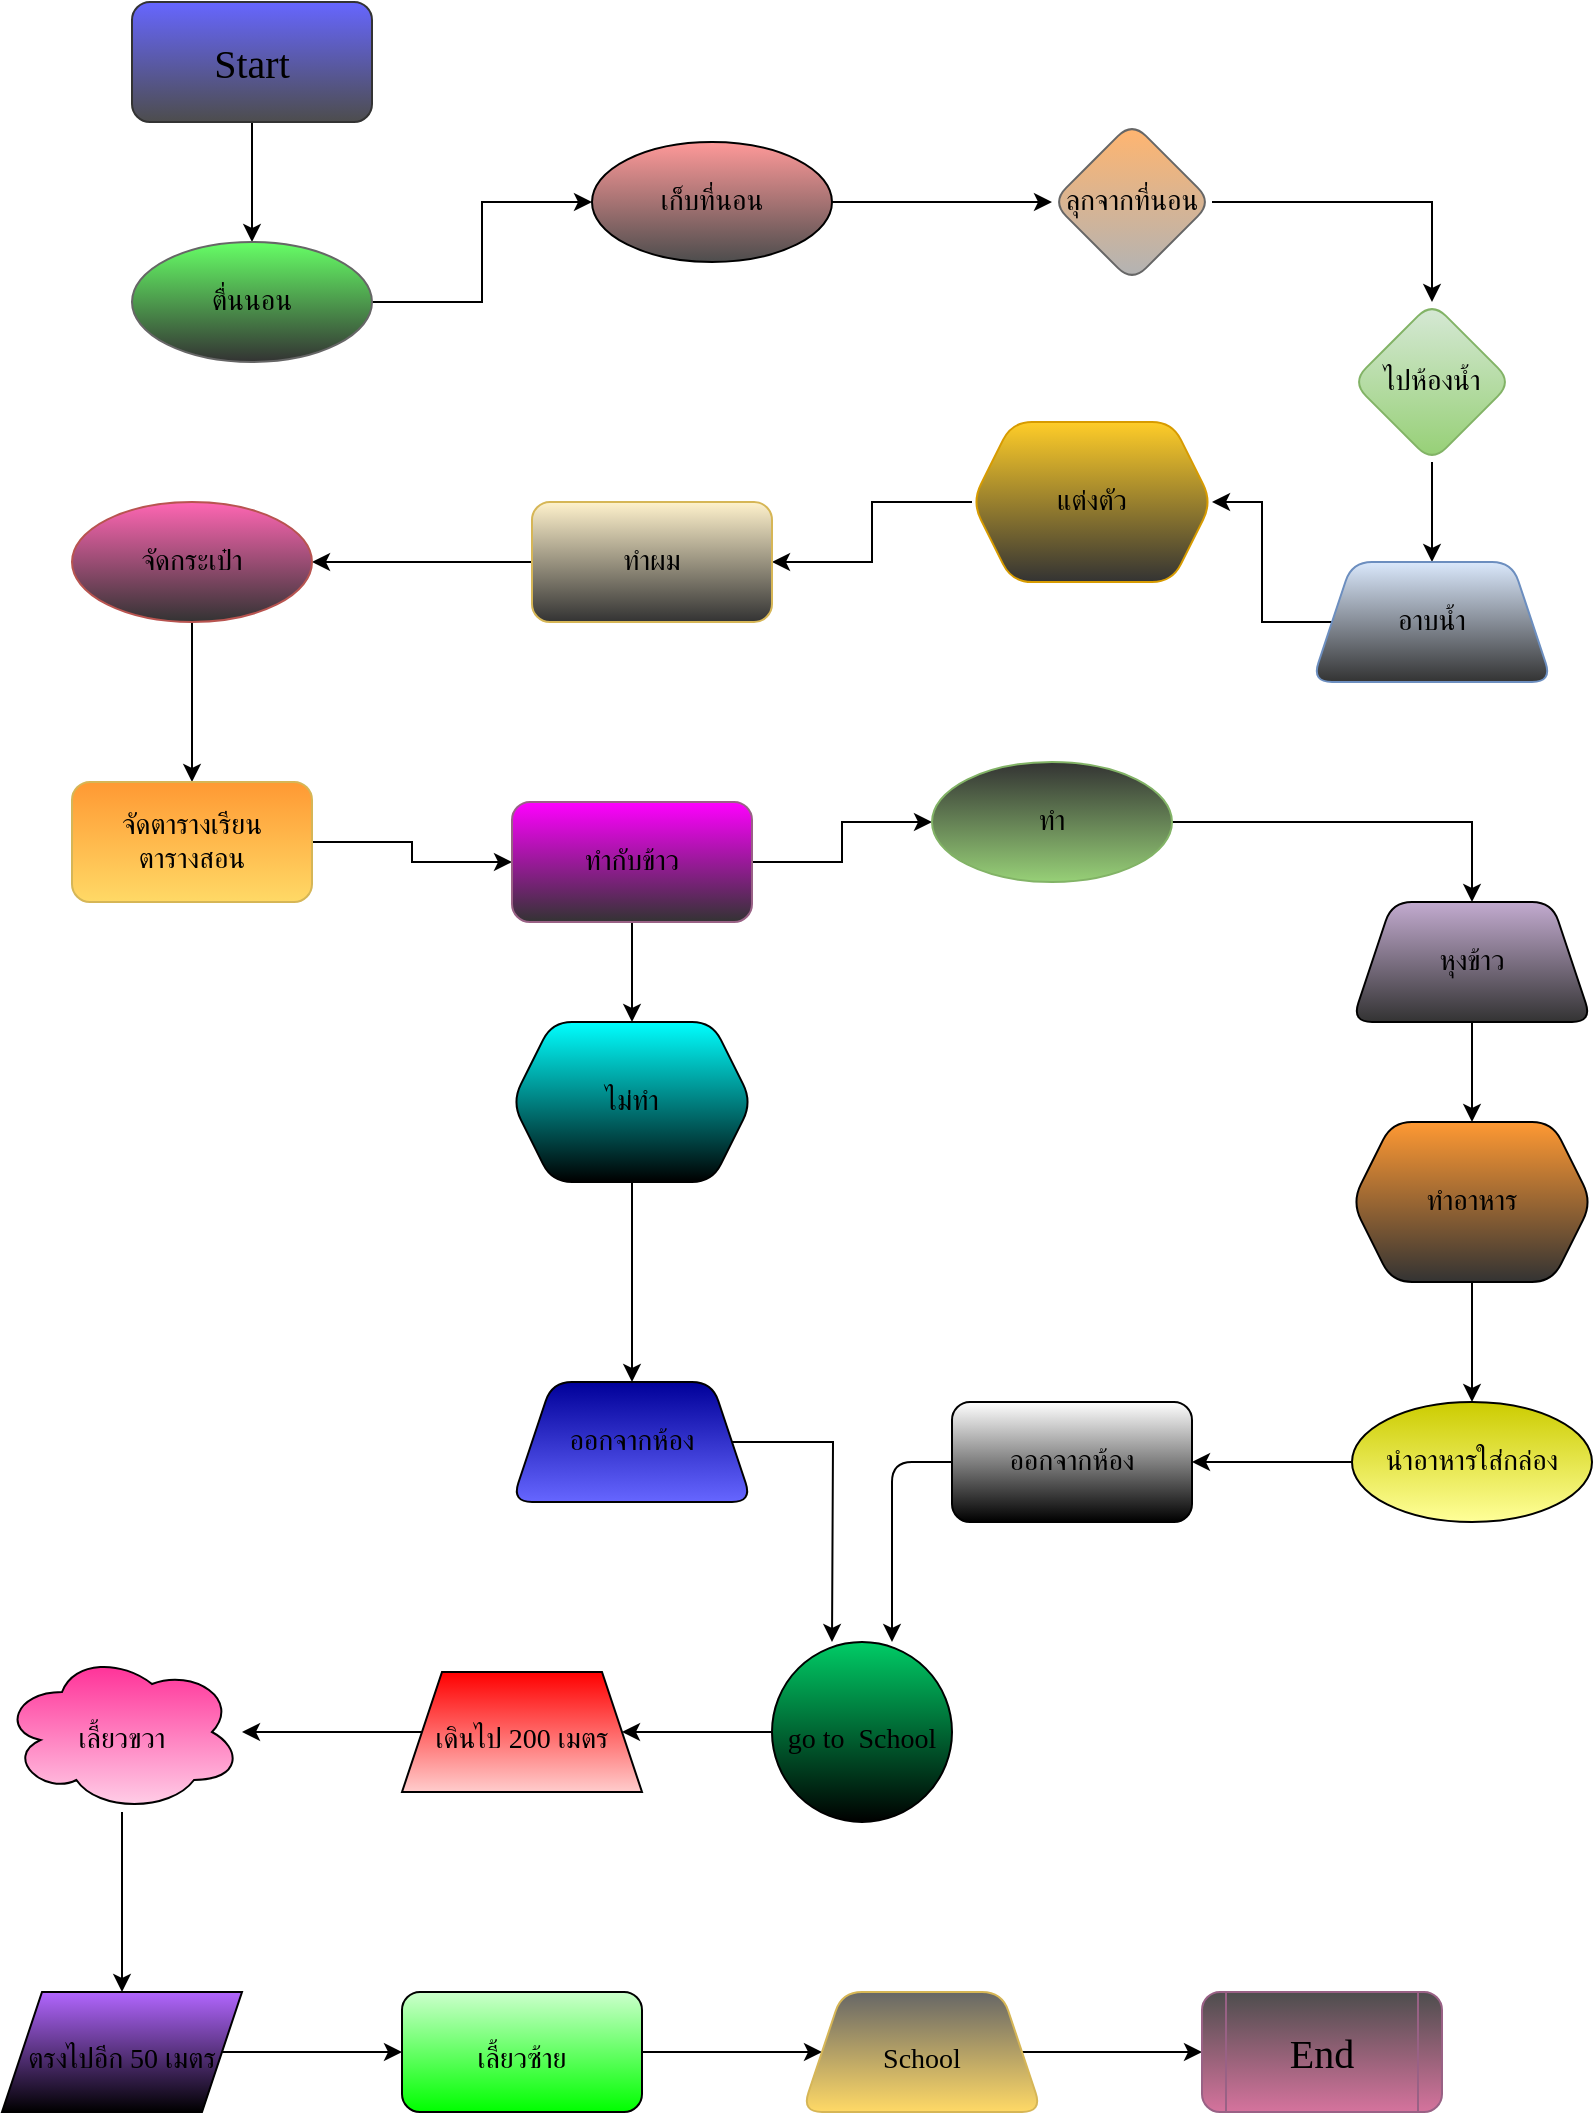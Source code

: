 <mxfile version="20.6.0" type="github">
  <diagram id="BJXNpzb7s-P4XL5tjR8Y" name="หน้า-1">
    <mxGraphModel dx="868" dy="474" grid="1" gridSize="10" guides="1" tooltips="1" connect="1" arrows="1" fold="1" page="1" pageScale="1" pageWidth="827" pageHeight="1169" math="0" shadow="0">
      <root>
        <mxCell id="0" />
        <mxCell id="1" parent="0" />
        <mxCell id="4MyareliWiNufTGVVcv1-9" value="" style="edgeStyle=orthogonalEdgeStyle;rounded=0;orthogonalLoop=1;jettySize=auto;html=1;fontFamily=Georgia;fontSize=20;" edge="1" parent="1" source="4MyareliWiNufTGVVcv1-7" target="4MyareliWiNufTGVVcv1-8">
          <mxGeometry relative="1" as="geometry" />
        </mxCell>
        <mxCell id="4MyareliWiNufTGVVcv1-7" value="&lt;font face=&quot;Georgia&quot; style=&quot;font-size: 20px;&quot;&gt;Start&lt;/font&gt;" style="rounded=1;whiteSpace=wrap;html=1;fontFamily=Garamond;fillColor=#6666FF;strokeColor=#333333;gradientColor=#4D4D4D;" vertex="1" parent="1">
          <mxGeometry x="120" y="40" width="120" height="60" as="geometry" />
        </mxCell>
        <mxCell id="4MyareliWiNufTGVVcv1-11" value="" style="edgeStyle=orthogonalEdgeStyle;rounded=0;orthogonalLoop=1;jettySize=auto;html=1;fontFamily=Georgia;fontSize=20;" edge="1" parent="1" source="4MyareliWiNufTGVVcv1-8" target="4MyareliWiNufTGVVcv1-10">
          <mxGeometry relative="1" as="geometry" />
        </mxCell>
        <mxCell id="4MyareliWiNufTGVVcv1-8" value="&lt;font style=&quot;font-size: 14px;&quot;&gt;ตื่นนอน&lt;/font&gt;" style="ellipse;whiteSpace=wrap;html=1;fontFamily=Garamond;rounded=1;fillColor=#66FF66;strokeColor=#666666;gradientColor=#333333;" vertex="1" parent="1">
          <mxGeometry x="120" y="160" width="120" height="60" as="geometry" />
        </mxCell>
        <mxCell id="4MyareliWiNufTGVVcv1-13" value="" style="edgeStyle=orthogonalEdgeStyle;rounded=0;orthogonalLoop=1;jettySize=auto;html=1;fontFamily=Georgia;fontSize=20;" edge="1" parent="1" source="4MyareliWiNufTGVVcv1-10" target="4MyareliWiNufTGVVcv1-12">
          <mxGeometry relative="1" as="geometry" />
        </mxCell>
        <mxCell id="4MyareliWiNufTGVVcv1-10" value="&lt;font style=&quot;font-size: 14px;&quot;&gt;เก็บที่นอน&lt;/font&gt;" style="ellipse;whiteSpace=wrap;html=1;fontFamily=Garamond;rounded=1;fillColor=#FF9999;gradientColor=#4D4D4D;" vertex="1" parent="1">
          <mxGeometry x="350" y="110" width="120" height="60" as="geometry" />
        </mxCell>
        <mxCell id="4MyareliWiNufTGVVcv1-15" value="" style="edgeStyle=orthogonalEdgeStyle;rounded=0;orthogonalLoop=1;jettySize=auto;html=1;fontFamily=Georgia;fontSize=20;" edge="1" parent="1" source="4MyareliWiNufTGVVcv1-12" target="4MyareliWiNufTGVVcv1-14">
          <mxGeometry relative="1" as="geometry" />
        </mxCell>
        <mxCell id="4MyareliWiNufTGVVcv1-12" value="&lt;font style=&quot;font-size: 14px;&quot;&gt;ลุกจากที่นอน&lt;/font&gt;" style="rhombus;whiteSpace=wrap;html=1;fontFamily=Garamond;rounded=1;fillColor=#FFB570;strokeColor=#666666;gradientColor=#b3b3b3;" vertex="1" parent="1">
          <mxGeometry x="580" y="100" width="80" height="80" as="geometry" />
        </mxCell>
        <mxCell id="4MyareliWiNufTGVVcv1-17" value="" style="edgeStyle=orthogonalEdgeStyle;rounded=0;orthogonalLoop=1;jettySize=auto;html=1;fontFamily=Georgia;fontSize=20;" edge="1" parent="1" source="4MyareliWiNufTGVVcv1-14" target="4MyareliWiNufTGVVcv1-16">
          <mxGeometry relative="1" as="geometry" />
        </mxCell>
        <mxCell id="4MyareliWiNufTGVVcv1-14" value="&lt;font style=&quot;font-size: 14px;&quot;&gt;ไปห้องน้ำ&lt;/font&gt;" style="rhombus;whiteSpace=wrap;html=1;fontFamily=Garamond;rounded=1;fillColor=#d5e8d4;strokeColor=#82b366;gradientColor=#97d077;" vertex="1" parent="1">
          <mxGeometry x="730" y="190" width="80" height="80" as="geometry" />
        </mxCell>
        <mxCell id="4MyareliWiNufTGVVcv1-19" value="" style="edgeStyle=orthogonalEdgeStyle;rounded=0;orthogonalLoop=1;jettySize=auto;html=1;fontFamily=Georgia;fontSize=20;" edge="1" parent="1" source="4MyareliWiNufTGVVcv1-16" target="4MyareliWiNufTGVVcv1-18">
          <mxGeometry relative="1" as="geometry" />
        </mxCell>
        <mxCell id="4MyareliWiNufTGVVcv1-16" value="&lt;font style=&quot;font-size: 14px;&quot;&gt;อาบน้ำ&lt;/font&gt;" style="shape=trapezoid;perimeter=trapezoidPerimeter;whiteSpace=wrap;html=1;fixedSize=1;fontFamily=Garamond;rounded=1;fillColor=#dae8fc;strokeColor=#6c8ebf;gradientColor=#333333;" vertex="1" parent="1">
          <mxGeometry x="710" y="320" width="120" height="60" as="geometry" />
        </mxCell>
        <mxCell id="4MyareliWiNufTGVVcv1-21" value="" style="edgeStyle=orthogonalEdgeStyle;rounded=0;orthogonalLoop=1;jettySize=auto;html=1;fontFamily=Georgia;fontSize=20;" edge="1" parent="1" source="4MyareliWiNufTGVVcv1-18" target="4MyareliWiNufTGVVcv1-20">
          <mxGeometry relative="1" as="geometry" />
        </mxCell>
        <mxCell id="4MyareliWiNufTGVVcv1-18" value="&lt;font style=&quot;font-size: 14px;&quot;&gt;แต่งตัว&lt;/font&gt;" style="shape=hexagon;perimeter=hexagonPerimeter2;whiteSpace=wrap;html=1;fixedSize=1;fontFamily=Garamond;rounded=1;fillColor=#ffcd28;strokeColor=#d79b00;gradientColor=#333333;" vertex="1" parent="1">
          <mxGeometry x="540" y="250" width="120" height="80" as="geometry" />
        </mxCell>
        <mxCell id="4MyareliWiNufTGVVcv1-23" value="" style="edgeStyle=orthogonalEdgeStyle;rounded=0;orthogonalLoop=1;jettySize=auto;html=1;fontFamily=Georgia;fontSize=20;" edge="1" parent="1" source="4MyareliWiNufTGVVcv1-20" target="4MyareliWiNufTGVVcv1-22">
          <mxGeometry relative="1" as="geometry" />
        </mxCell>
        <mxCell id="4MyareliWiNufTGVVcv1-20" value="&lt;font style=&quot;font-size: 14px;&quot;&gt;ทำผม&lt;/font&gt;" style="whiteSpace=wrap;html=1;fontFamily=Garamond;rounded=1;fillColor=#fff2cc;strokeColor=#d6b656;gradientColor=#333333;" vertex="1" parent="1">
          <mxGeometry x="320" y="290" width="120" height="60" as="geometry" />
        </mxCell>
        <mxCell id="4MyareliWiNufTGVVcv1-25" value="" style="edgeStyle=orthogonalEdgeStyle;rounded=0;orthogonalLoop=1;jettySize=auto;html=1;fontFamily=Georgia;fontSize=20;" edge="1" parent="1" source="4MyareliWiNufTGVVcv1-22" target="4MyareliWiNufTGVVcv1-24">
          <mxGeometry relative="1" as="geometry" />
        </mxCell>
        <mxCell id="4MyareliWiNufTGVVcv1-22" value="&lt;font style=&quot;font-size: 14px;&quot;&gt;จัดกระเป๋า&lt;/font&gt;" style="ellipse;whiteSpace=wrap;html=1;fontFamily=Garamond;rounded=1;fillColor=#FF66B3;strokeColor=#b85450;gradientColor=#333333;" vertex="1" parent="1">
          <mxGeometry x="90" y="290" width="120" height="60" as="geometry" />
        </mxCell>
        <mxCell id="4MyareliWiNufTGVVcv1-32" value="" style="edgeStyle=orthogonalEdgeStyle;rounded=0;orthogonalLoop=1;jettySize=auto;html=1;fontFamily=Georgia;fontSize=20;" edge="1" parent="1" source="4MyareliWiNufTGVVcv1-24" target="4MyareliWiNufTGVVcv1-26">
          <mxGeometry relative="1" as="geometry" />
        </mxCell>
        <mxCell id="4MyareliWiNufTGVVcv1-24" value="&lt;font style=&quot;font-size: 14px;&quot;&gt;จัดตารางเรียน&lt;br&gt;ตารางสอน&lt;/font&gt;" style="whiteSpace=wrap;html=1;fontFamily=Garamond;rounded=1;fillColor=#FF9933;strokeColor=#d6b656;gradientColor=#ffd966;" vertex="1" parent="1">
          <mxGeometry x="90" y="430" width="120" height="60" as="geometry" />
        </mxCell>
        <mxCell id="4MyareliWiNufTGVVcv1-31" value="" style="edgeStyle=orthogonalEdgeStyle;rounded=0;orthogonalLoop=1;jettySize=auto;html=1;fontFamily=Georgia;fontSize=20;" edge="1" parent="1" source="4MyareliWiNufTGVVcv1-26" target="4MyareliWiNufTGVVcv1-30">
          <mxGeometry relative="1" as="geometry" />
        </mxCell>
        <mxCell id="4MyareliWiNufTGVVcv1-34" value="" style="edgeStyle=orthogonalEdgeStyle;rounded=0;orthogonalLoop=1;jettySize=auto;html=1;fontFamily=Georgia;fontSize=20;" edge="1" parent="1" source="4MyareliWiNufTGVVcv1-26" target="4MyareliWiNufTGVVcv1-33">
          <mxGeometry relative="1" as="geometry" />
        </mxCell>
        <mxCell id="4MyareliWiNufTGVVcv1-26" value="&lt;font style=&quot;font-size: 14px;&quot;&gt;ทำกับข้าว&lt;/font&gt;" style="whiteSpace=wrap;html=1;fontFamily=Garamond;rounded=1;fillColor=#FF00FF;gradientColor=#333333;strokeColor=#996185;" vertex="1" parent="1">
          <mxGeometry x="310" y="440" width="120" height="60" as="geometry" />
        </mxCell>
        <mxCell id="4MyareliWiNufTGVVcv1-36" value="" style="edgeStyle=orthogonalEdgeStyle;rounded=0;orthogonalLoop=1;jettySize=auto;html=1;fontFamily=Georgia;fontSize=20;" edge="1" parent="1" source="4MyareliWiNufTGVVcv1-30" target="4MyareliWiNufTGVVcv1-35">
          <mxGeometry relative="1" as="geometry" />
        </mxCell>
        <mxCell id="4MyareliWiNufTGVVcv1-30" value="&lt;font style=&quot;font-size: 14px;&quot;&gt;ทำ&lt;/font&gt;" style="ellipse;whiteSpace=wrap;html=1;fontFamily=Garamond;rounded=1;fillColor=#333333;gradientColor=#97d077;strokeColor=#82b366;" vertex="1" parent="1">
          <mxGeometry x="520" y="420" width="120" height="60" as="geometry" />
        </mxCell>
        <mxCell id="4MyareliWiNufTGVVcv1-42" value="" style="edgeStyle=orthogonalEdgeStyle;rounded=0;orthogonalLoop=1;jettySize=auto;html=1;fontFamily=Georgia;fontSize=20;" edge="1" parent="1" source="4MyareliWiNufTGVVcv1-33" target="4MyareliWiNufTGVVcv1-41">
          <mxGeometry relative="1" as="geometry" />
        </mxCell>
        <mxCell id="4MyareliWiNufTGVVcv1-33" value="&lt;font style=&quot;font-size: 14px;&quot;&gt;ไม่ทำ&lt;/font&gt;" style="shape=hexagon;perimeter=hexagonPerimeter2;whiteSpace=wrap;html=1;fixedSize=1;fontFamily=Garamond;rounded=1;gradientColor=default;fillColor=#00FFFF;" vertex="1" parent="1">
          <mxGeometry x="310" y="550" width="120" height="80" as="geometry" />
        </mxCell>
        <mxCell id="4MyareliWiNufTGVVcv1-38" value="" style="edgeStyle=orthogonalEdgeStyle;rounded=0;orthogonalLoop=1;jettySize=auto;html=1;fontFamily=Georgia;fontSize=20;" edge="1" parent="1" source="4MyareliWiNufTGVVcv1-35" target="4MyareliWiNufTGVVcv1-37">
          <mxGeometry relative="1" as="geometry" />
        </mxCell>
        <mxCell id="4MyareliWiNufTGVVcv1-35" value="&lt;font style=&quot;font-size: 14px;&quot;&gt;หุงข้าว&lt;/font&gt;" style="shape=trapezoid;perimeter=trapezoidPerimeter;whiteSpace=wrap;html=1;fixedSize=1;fontFamily=Garamond;rounded=1;gradientColor=#333333;fillColor=#C3ABD0;" vertex="1" parent="1">
          <mxGeometry x="730" y="490" width="120" height="60" as="geometry" />
        </mxCell>
        <mxCell id="4MyareliWiNufTGVVcv1-40" value="" style="edgeStyle=orthogonalEdgeStyle;rounded=0;orthogonalLoop=1;jettySize=auto;html=1;fontFamily=Georgia;fontSize=20;" edge="1" parent="1" source="4MyareliWiNufTGVVcv1-37" target="4MyareliWiNufTGVVcv1-39">
          <mxGeometry relative="1" as="geometry" />
        </mxCell>
        <mxCell id="4MyareliWiNufTGVVcv1-37" value="&lt;font style=&quot;font-size: 14px;&quot;&gt;ทำอาหาร&lt;/font&gt;" style="shape=hexagon;perimeter=hexagonPerimeter2;whiteSpace=wrap;html=1;fixedSize=1;fontFamily=Garamond;rounded=1;gradientColor=#333333;fillColor=#FF9933;" vertex="1" parent="1">
          <mxGeometry x="730" y="600" width="120" height="80" as="geometry" />
        </mxCell>
        <mxCell id="4MyareliWiNufTGVVcv1-52" value="" style="edgeStyle=orthogonalEdgeStyle;rounded=0;orthogonalLoop=1;jettySize=auto;html=1;fontFamily=Georgia;fontSize=20;" edge="1" parent="1" source="4MyareliWiNufTGVVcv1-39" target="4MyareliWiNufTGVVcv1-51">
          <mxGeometry relative="1" as="geometry" />
        </mxCell>
        <mxCell id="4MyareliWiNufTGVVcv1-39" value="&lt;font style=&quot;font-size: 14px;&quot;&gt;นำอาหารใส่กล่อง&lt;/font&gt;" style="ellipse;whiteSpace=wrap;html=1;fontFamily=Garamond;rounded=1;gradientColor=#FFFF99;fillColor=#CCCC00;" vertex="1" parent="1">
          <mxGeometry x="730" y="740" width="120" height="60" as="geometry" />
        </mxCell>
        <mxCell id="4MyareliWiNufTGVVcv1-54" value="" style="edgeStyle=orthogonalEdgeStyle;rounded=0;orthogonalLoop=1;jettySize=auto;html=1;fontFamily=Georgia;fontSize=20;" edge="1" parent="1" source="4MyareliWiNufTGVVcv1-41">
          <mxGeometry relative="1" as="geometry">
            <mxPoint x="470" y="860" as="targetPoint" />
          </mxGeometry>
        </mxCell>
        <mxCell id="4MyareliWiNufTGVVcv1-41" value="&lt;font style=&quot;font-size: 14px;&quot;&gt;ออกจากห้อง&lt;/font&gt;" style="shape=trapezoid;perimeter=trapezoidPerimeter;whiteSpace=wrap;html=1;fixedSize=1;fontFamily=Garamond;rounded=1;gradientColor=#6666FF;fillColor=#000099;" vertex="1" parent="1">
          <mxGeometry x="310" y="730" width="120" height="60" as="geometry" />
        </mxCell>
        <mxCell id="4MyareliWiNufTGVVcv1-64" value="" style="edgeStyle=orthogonalEdgeStyle;rounded=1;orthogonalLoop=1;jettySize=auto;html=1;fontFamily=Georgia;fontSize=20;" edge="1" parent="1" source="4MyareliWiNufTGVVcv1-51">
          <mxGeometry relative="1" as="geometry">
            <mxPoint x="500" y="860" as="targetPoint" />
            <Array as="points">
              <mxPoint x="500" y="770" />
            </Array>
          </mxGeometry>
        </mxCell>
        <mxCell id="4MyareliWiNufTGVVcv1-51" value="&lt;font style=&quot;font-size: 14px;&quot;&gt;ออกจากห้อง&lt;/font&gt;" style="whiteSpace=wrap;html=1;fontFamily=Garamond;rounded=1;gradientColor=default;" vertex="1" parent="1">
          <mxGeometry x="530" y="740" width="120" height="60" as="geometry" />
        </mxCell>
        <mxCell id="4MyareliWiNufTGVVcv1-66" value="" style="edgeStyle=orthogonalEdgeStyle;rounded=1;orthogonalLoop=1;jettySize=auto;html=1;fontFamily=Georgia;fontSize=18;" edge="1" parent="1" source="4MyareliWiNufTGVVcv1-58" target="4MyareliWiNufTGVVcv1-65">
          <mxGeometry relative="1" as="geometry" />
        </mxCell>
        <mxCell id="4MyareliWiNufTGVVcv1-58" value="&lt;font style=&quot;font-size: 14px;&quot;&gt;go&amp;nbsp;to&amp;nbsp; School&lt;/font&gt;" style="ellipse;whiteSpace=wrap;html=1;aspect=fixed;fontFamily=Georgia;fontSize=20;gradientColor=default;fillColor=#00CC66;" vertex="1" parent="1">
          <mxGeometry x="440" y="860" width="90" height="90" as="geometry" />
        </mxCell>
        <mxCell id="4MyareliWiNufTGVVcv1-68" value="" style="edgeStyle=orthogonalEdgeStyle;rounded=1;orthogonalLoop=1;jettySize=auto;html=1;fontFamily=Georgia;fontSize=14;" edge="1" parent="1" source="4MyareliWiNufTGVVcv1-65" target="4MyareliWiNufTGVVcv1-67">
          <mxGeometry relative="1" as="geometry" />
        </mxCell>
        <mxCell id="4MyareliWiNufTGVVcv1-65" value="&lt;font style=&quot;font-size: 14px;&quot;&gt;เดินไป 200 เมตร&lt;/font&gt;" style="shape=trapezoid;perimeter=trapezoidPerimeter;whiteSpace=wrap;html=1;fixedSize=1;fontSize=20;fontFamily=Georgia;gradientColor=#FFCCCC;fillColor=#FF0000;" vertex="1" parent="1">
          <mxGeometry x="255" y="875" width="120" height="60" as="geometry" />
        </mxCell>
        <mxCell id="4MyareliWiNufTGVVcv1-70" value="" style="edgeStyle=orthogonalEdgeStyle;rounded=1;orthogonalLoop=1;jettySize=auto;html=1;fontFamily=Georgia;fontSize=14;" edge="1" parent="1" source="4MyareliWiNufTGVVcv1-67" target="4MyareliWiNufTGVVcv1-69">
          <mxGeometry relative="1" as="geometry" />
        </mxCell>
        <mxCell id="4MyareliWiNufTGVVcv1-67" value="&lt;font style=&quot;font-size: 14px;&quot;&gt;เลี้ยวขวา&lt;/font&gt;" style="ellipse;shape=cloud;whiteSpace=wrap;html=1;fontSize=20;fontFamily=Georgia;gradientColor=#FFCCE6;fillColor=#FF3399;" vertex="1" parent="1">
          <mxGeometry x="55" y="865" width="120" height="80" as="geometry" />
        </mxCell>
        <mxCell id="4MyareliWiNufTGVVcv1-72" value="" style="edgeStyle=orthogonalEdgeStyle;rounded=1;orthogonalLoop=1;jettySize=auto;html=1;fontFamily=Georgia;fontSize=14;" edge="1" parent="1" source="4MyareliWiNufTGVVcv1-69" target="4MyareliWiNufTGVVcv1-71">
          <mxGeometry relative="1" as="geometry" />
        </mxCell>
        <mxCell id="4MyareliWiNufTGVVcv1-69" value="&lt;font style=&quot;font-size: 14px;&quot;&gt;ตรงไปอีก 50 เมตร&lt;/font&gt;" style="shape=parallelogram;perimeter=parallelogramPerimeter;whiteSpace=wrap;html=1;fixedSize=1;fontSize=20;fontFamily=Georgia;gradientColor=default;fillColor=#B266FF;" vertex="1" parent="1">
          <mxGeometry x="55" y="1035" width="120" height="60" as="geometry" />
        </mxCell>
        <mxCell id="4MyareliWiNufTGVVcv1-74" value="" style="edgeStyle=orthogonalEdgeStyle;rounded=1;orthogonalLoop=1;jettySize=auto;html=1;fontFamily=Georgia;fontSize=14;" edge="1" parent="1" source="4MyareliWiNufTGVVcv1-71" target="4MyareliWiNufTGVVcv1-73">
          <mxGeometry relative="1" as="geometry" />
        </mxCell>
        <mxCell id="4MyareliWiNufTGVVcv1-71" value="&lt;font style=&quot;font-size: 14px;&quot;&gt;เลี้ยวซ้าย&lt;/font&gt;" style="rounded=1;whiteSpace=wrap;html=1;fontSize=20;fontFamily=Georgia;gradientColor=#00FF00;fillColor=#CCFFCC;" vertex="1" parent="1">
          <mxGeometry x="255" y="1035" width="120" height="60" as="geometry" />
        </mxCell>
        <mxCell id="4MyareliWiNufTGVVcv1-76" value="" style="edgeStyle=orthogonalEdgeStyle;rounded=1;orthogonalLoop=1;jettySize=auto;html=1;fontFamily=Georgia;fontSize=14;" edge="1" parent="1" source="4MyareliWiNufTGVVcv1-73" target="4MyareliWiNufTGVVcv1-75">
          <mxGeometry relative="1" as="geometry" />
        </mxCell>
        <mxCell id="4MyareliWiNufTGVVcv1-73" value="&lt;font style=&quot;font-size: 14px;&quot;&gt;School&lt;/font&gt;" style="shape=trapezoid;perimeter=trapezoidPerimeter;whiteSpace=wrap;html=1;fixedSize=1;fontSize=20;fontFamily=Georgia;rounded=1;gradientColor=#ffd966;fillColor=#666666;strokeColor=#d6b656;" vertex="1" parent="1">
          <mxGeometry x="455" y="1035" width="120" height="60" as="geometry" />
        </mxCell>
        <mxCell id="4MyareliWiNufTGVVcv1-75" value="End" style="shape=process;whiteSpace=wrap;html=1;backgroundOutline=1;fontSize=20;fontFamily=Georgia;rounded=1;fillColor=#4D4D4D;gradientColor=#d5739d;strokeColor=#996185;" vertex="1" parent="1">
          <mxGeometry x="655" y="1035" width="120" height="60" as="geometry" />
        </mxCell>
      </root>
    </mxGraphModel>
  </diagram>
</mxfile>
